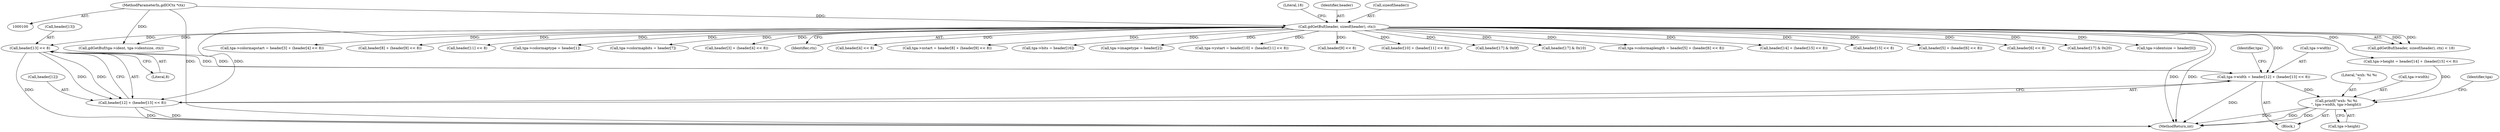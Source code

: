 digraph "0_libgd_10ef1dca63d62433fda13309b4a228782db823f7_0@array" {
"1000207" [label="(Call,header[13] << 8)"];
"1000107" [label="(Call,gdGetBuf(header, sizeof(header), ctx))"];
"1000101" [label="(MethodParameterIn,gdIOCtx *ctx)"];
"1000199" [label="(Call,tga->width = header[12] + (header[13] << 8))"];
"1000283" [label="(Call,printf(\"wxh: %i %i\n\", tga->width, tga->height))"];
"1000203" [label="(Call,header[12] + (header[13] << 8))"];
"1000106" [label="(Call,gdGetBuf(header, sizeof(header), ctx) < 18)"];
"1000140" [label="(Call,tga->colormapstart = header[3] + (header[4] << 8))"];
"1000177" [label="(Call,header[8] + (header[9] << 8))"];
"1000112" [label="(Literal,18)"];
"1000288" [label="(Call,tga->height)"];
"1000200" [label="(Call,tga->width)"];
"1000194" [label="(Call,header[11] << 8)"];
"1000126" [label="(Call,tga->colormaptype = header[1])"];
"1000166" [label="(Call,tga->colormapbits = header[7])"];
"1000101" [label="(MethodParameterIn,gdIOCtx *ctx)"];
"1000144" [label="(Call,header[3] + (header[4] << 8))"];
"1000111" [label="(Identifier,ctx)"];
"1000148" [label="(Call,header[4] << 8)"];
"1000214" [label="(Identifier,tga)"];
"1000284" [label="(Literal,\"wxh: %i %i\n\")"];
"1000173" [label="(Call,tga->xstart = header[8] + (header[9] << 8))"];
"1000207" [label="(Call,header[13] << 8)"];
"1000107" [label="(Call,gdGetBuf(header, sizeof(header), ctx))"];
"1000108" [label="(Identifier,header)"];
"1000225" [label="(Call,tga->bits = header[16])"];
"1000133" [label="(Call,tga->imagetype = header[2])"];
"1000208" [label="(Call,header[13])"];
"1000364" [label="(Call,gdGetBuf(tga->ident, tga->identsize, ctx))"];
"1000283" [label="(Call,printf(\"wxh: %i %i\n\", tga->width, tga->height))"];
"1000203" [label="(Call,header[12] + (header[13] << 8))"];
"1000186" [label="(Call,tga->ystart = header[10] + (header[11] << 8))"];
"1000109" [label="(Call,sizeof(header))"];
"1000103" [label="(Block,)"];
"1000181" [label="(Call,header[9] << 8)"];
"1000374" [label="(MethodReturn,int)"];
"1000199" [label="(Call,tga->width = header[12] + (header[13] << 8))"];
"1000190" [label="(Call,header[10] + (header[11] << 8))"];
"1000236" [label="(Call,header[17] & 0x0f)"];
"1000246" [label="(Call,header[17] & 0x10)"];
"1000212" [label="(Call,tga->height = header[14] + (header[15] << 8))"];
"1000153" [label="(Call,tga->colormaplength = header[5] + (header[6] << 8))"];
"1000216" [label="(Call,header[14] + (header[15] << 8))"];
"1000220" [label="(Call,header[15] << 8)"];
"1000204" [label="(Call,header[12])"];
"1000157" [label="(Call,header[5] + (header[6] << 8))"];
"1000161" [label="(Call,header[6] << 8)"];
"1000285" [label="(Call,tga->width)"];
"1000258" [label="(Call,header[17] & 0x20)"];
"1000297" [label="(Identifier,tga)"];
"1000119" [label="(Call,tga->identsize = header[0])"];
"1000211" [label="(Literal,8)"];
"1000207" -> "1000203"  [label="AST: "];
"1000207" -> "1000211"  [label="CFG: "];
"1000208" -> "1000207"  [label="AST: "];
"1000211" -> "1000207"  [label="AST: "];
"1000203" -> "1000207"  [label="CFG: "];
"1000207" -> "1000374"  [label="DDG: "];
"1000207" -> "1000199"  [label="DDG: "];
"1000207" -> "1000199"  [label="DDG: "];
"1000207" -> "1000203"  [label="DDG: "];
"1000207" -> "1000203"  [label="DDG: "];
"1000107" -> "1000207"  [label="DDG: "];
"1000107" -> "1000106"  [label="AST: "];
"1000107" -> "1000111"  [label="CFG: "];
"1000108" -> "1000107"  [label="AST: "];
"1000109" -> "1000107"  [label="AST: "];
"1000111" -> "1000107"  [label="AST: "];
"1000112" -> "1000107"  [label="CFG: "];
"1000107" -> "1000374"  [label="DDG: "];
"1000107" -> "1000374"  [label="DDG: "];
"1000107" -> "1000106"  [label="DDG: "];
"1000107" -> "1000106"  [label="DDG: "];
"1000101" -> "1000107"  [label="DDG: "];
"1000107" -> "1000119"  [label="DDG: "];
"1000107" -> "1000126"  [label="DDG: "];
"1000107" -> "1000133"  [label="DDG: "];
"1000107" -> "1000140"  [label="DDG: "];
"1000107" -> "1000144"  [label="DDG: "];
"1000107" -> "1000148"  [label="DDG: "];
"1000107" -> "1000153"  [label="DDG: "];
"1000107" -> "1000157"  [label="DDG: "];
"1000107" -> "1000161"  [label="DDG: "];
"1000107" -> "1000166"  [label="DDG: "];
"1000107" -> "1000173"  [label="DDG: "];
"1000107" -> "1000177"  [label="DDG: "];
"1000107" -> "1000181"  [label="DDG: "];
"1000107" -> "1000186"  [label="DDG: "];
"1000107" -> "1000190"  [label="DDG: "];
"1000107" -> "1000194"  [label="DDG: "];
"1000107" -> "1000199"  [label="DDG: "];
"1000107" -> "1000203"  [label="DDG: "];
"1000107" -> "1000212"  [label="DDG: "];
"1000107" -> "1000216"  [label="DDG: "];
"1000107" -> "1000220"  [label="DDG: "];
"1000107" -> "1000225"  [label="DDG: "];
"1000107" -> "1000236"  [label="DDG: "];
"1000107" -> "1000246"  [label="DDG: "];
"1000107" -> "1000258"  [label="DDG: "];
"1000107" -> "1000364"  [label="DDG: "];
"1000101" -> "1000100"  [label="AST: "];
"1000101" -> "1000374"  [label="DDG: "];
"1000101" -> "1000364"  [label="DDG: "];
"1000199" -> "1000103"  [label="AST: "];
"1000199" -> "1000203"  [label="CFG: "];
"1000200" -> "1000199"  [label="AST: "];
"1000203" -> "1000199"  [label="AST: "];
"1000214" -> "1000199"  [label="CFG: "];
"1000199" -> "1000374"  [label="DDG: "];
"1000199" -> "1000283"  [label="DDG: "];
"1000283" -> "1000103"  [label="AST: "];
"1000283" -> "1000288"  [label="CFG: "];
"1000284" -> "1000283"  [label="AST: "];
"1000285" -> "1000283"  [label="AST: "];
"1000288" -> "1000283"  [label="AST: "];
"1000297" -> "1000283"  [label="CFG: "];
"1000283" -> "1000374"  [label="DDG: "];
"1000283" -> "1000374"  [label="DDG: "];
"1000283" -> "1000374"  [label="DDG: "];
"1000212" -> "1000283"  [label="DDG: "];
"1000204" -> "1000203"  [label="AST: "];
"1000203" -> "1000374"  [label="DDG: "];
"1000203" -> "1000374"  [label="DDG: "];
}
